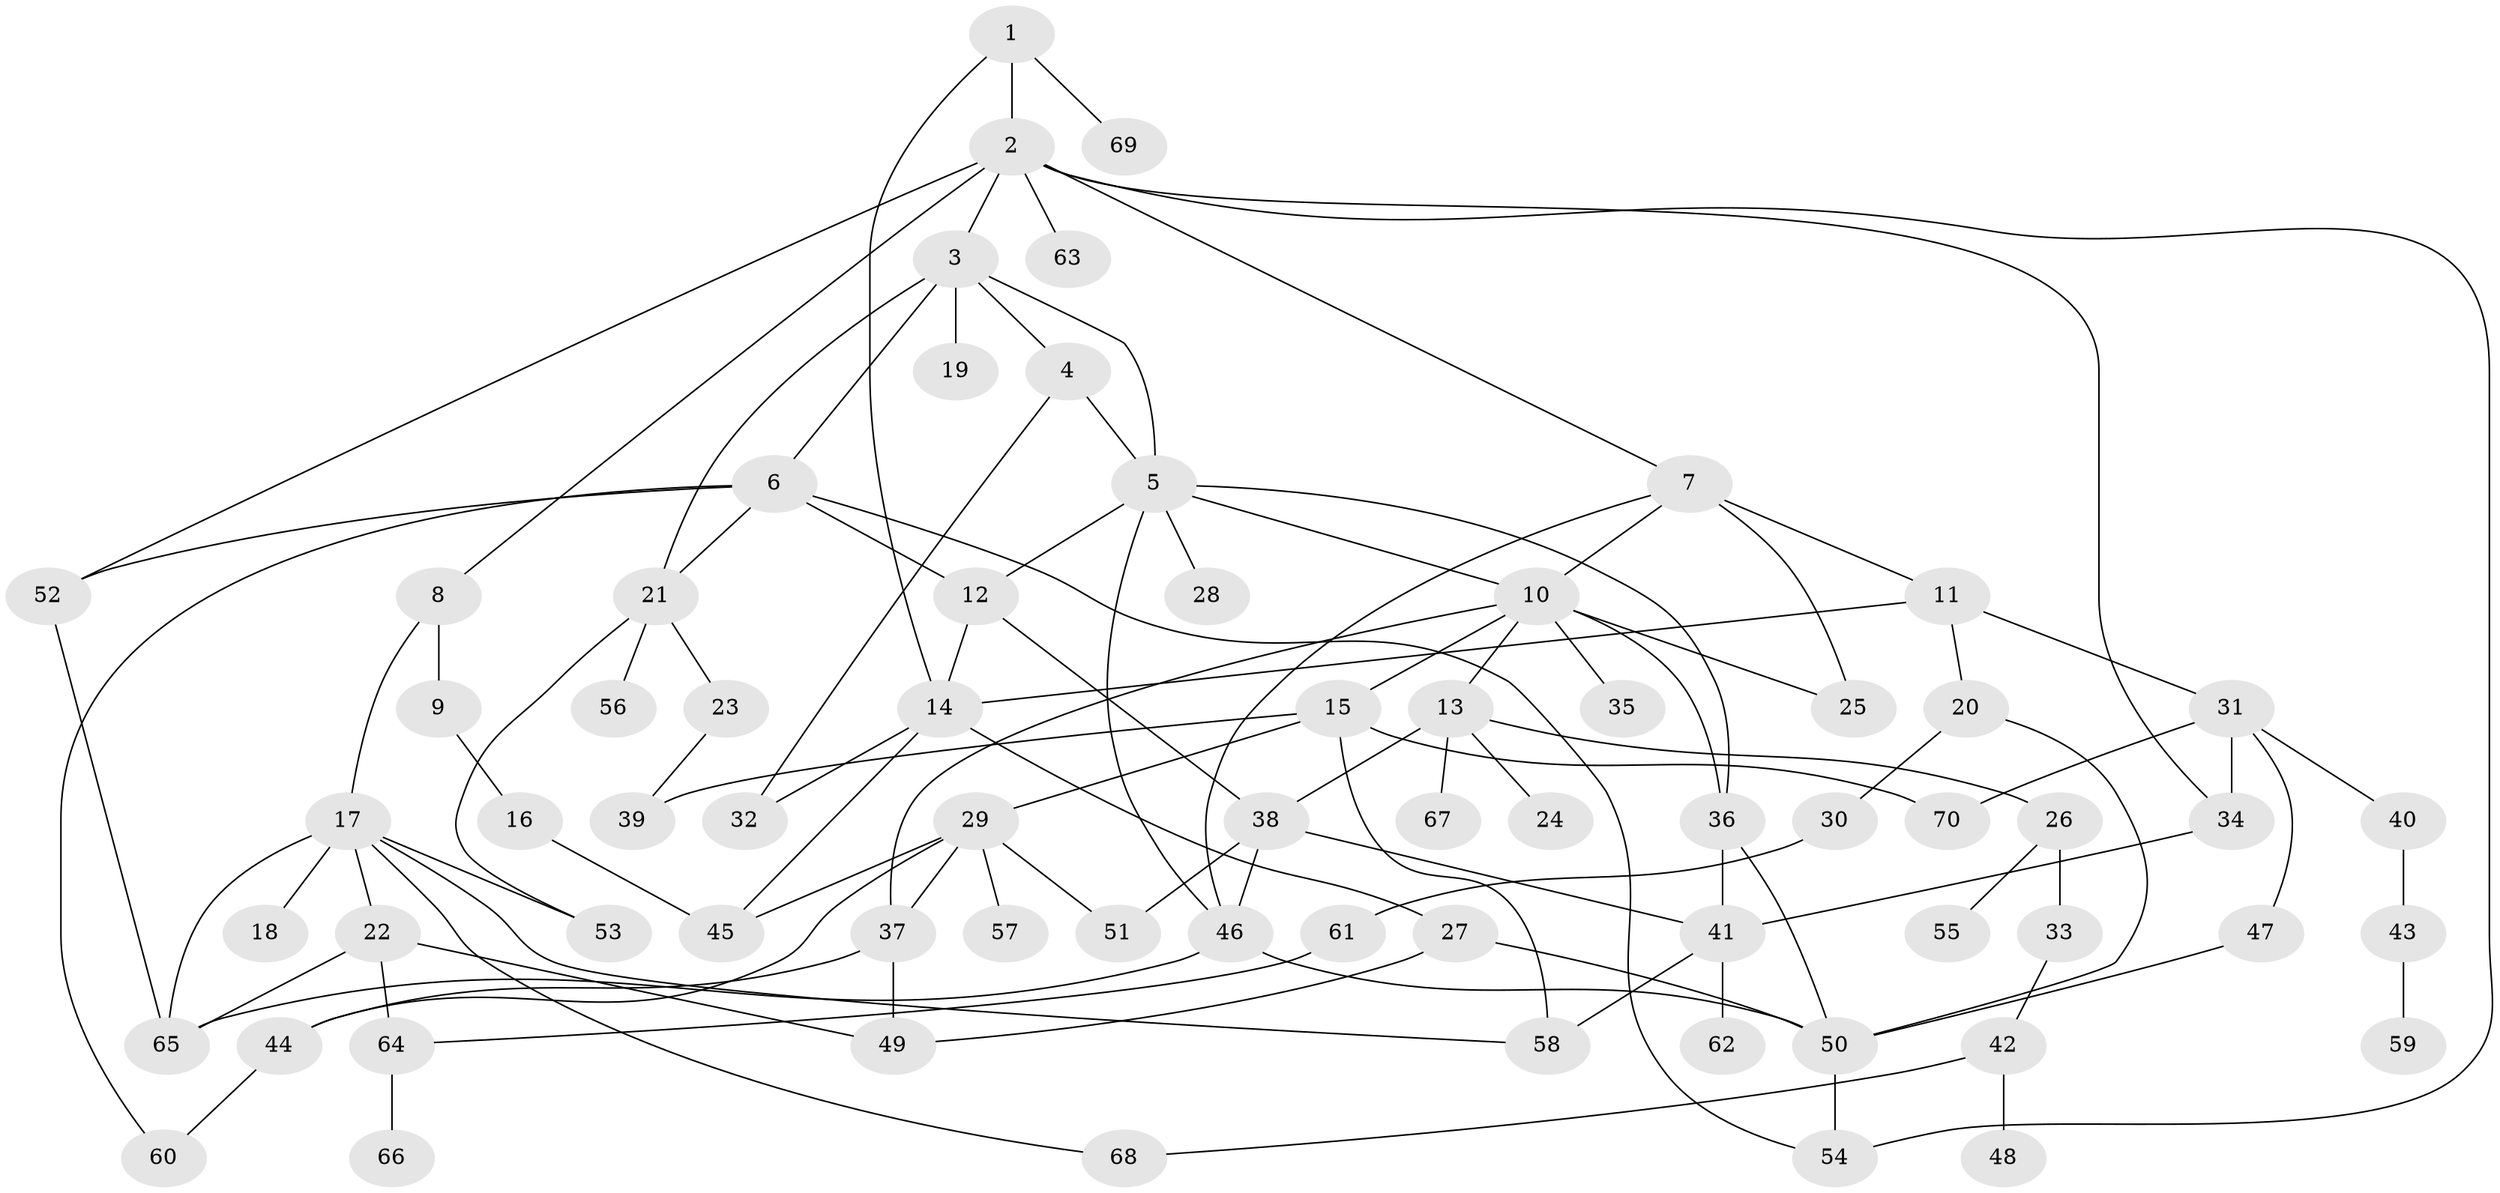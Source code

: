 // original degree distribution, {3: 0.22302158273381295, 9: 0.014388489208633094, 7: 0.02158273381294964, 5: 0.050359712230215826, 2: 0.2589928057553957, 6: 0.04316546762589928, 1: 0.30935251798561153, 4: 0.07913669064748201}
// Generated by graph-tools (version 1.1) at 2025/34/03/09/25 02:34:08]
// undirected, 70 vertices, 109 edges
graph export_dot {
graph [start="1"]
  node [color=gray90,style=filled];
  1;
  2;
  3;
  4;
  5;
  6;
  7;
  8;
  9;
  10;
  11;
  12;
  13;
  14;
  15;
  16;
  17;
  18;
  19;
  20;
  21;
  22;
  23;
  24;
  25;
  26;
  27;
  28;
  29;
  30;
  31;
  32;
  33;
  34;
  35;
  36;
  37;
  38;
  39;
  40;
  41;
  42;
  43;
  44;
  45;
  46;
  47;
  48;
  49;
  50;
  51;
  52;
  53;
  54;
  55;
  56;
  57;
  58;
  59;
  60;
  61;
  62;
  63;
  64;
  65;
  66;
  67;
  68;
  69;
  70;
  1 -- 2 [weight=1.0];
  1 -- 14 [weight=1.0];
  1 -- 69 [weight=1.0];
  2 -- 3 [weight=1.0];
  2 -- 7 [weight=1.0];
  2 -- 8 [weight=1.0];
  2 -- 34 [weight=1.0];
  2 -- 52 [weight=1.0];
  2 -- 54 [weight=1.0];
  2 -- 63 [weight=1.0];
  3 -- 4 [weight=1.0];
  3 -- 5 [weight=1.0];
  3 -- 6 [weight=1.0];
  3 -- 19 [weight=1.0];
  3 -- 21 [weight=1.0];
  4 -- 5 [weight=1.0];
  4 -- 32 [weight=1.0];
  5 -- 10 [weight=1.0];
  5 -- 12 [weight=1.0];
  5 -- 28 [weight=3.0];
  5 -- 36 [weight=1.0];
  5 -- 46 [weight=3.0];
  6 -- 12 [weight=1.0];
  6 -- 21 [weight=1.0];
  6 -- 52 [weight=1.0];
  6 -- 54 [weight=1.0];
  6 -- 60 [weight=1.0];
  7 -- 10 [weight=1.0];
  7 -- 11 [weight=1.0];
  7 -- 25 [weight=2.0];
  7 -- 46 [weight=1.0];
  8 -- 9 [weight=1.0];
  8 -- 17 [weight=1.0];
  9 -- 16 [weight=3.0];
  10 -- 13 [weight=1.0];
  10 -- 15 [weight=1.0];
  10 -- 25 [weight=1.0];
  10 -- 35 [weight=1.0];
  10 -- 36 [weight=1.0];
  10 -- 37 [weight=1.0];
  11 -- 14 [weight=1.0];
  11 -- 20 [weight=1.0];
  11 -- 31 [weight=1.0];
  12 -- 14 [weight=1.0];
  12 -- 38 [weight=1.0];
  13 -- 24 [weight=1.0];
  13 -- 26 [weight=1.0];
  13 -- 38 [weight=1.0];
  13 -- 67 [weight=1.0];
  14 -- 27 [weight=1.0];
  14 -- 32 [weight=1.0];
  14 -- 45 [weight=1.0];
  15 -- 29 [weight=1.0];
  15 -- 39 [weight=1.0];
  15 -- 58 [weight=1.0];
  15 -- 70 [weight=1.0];
  16 -- 45 [weight=1.0];
  17 -- 18 [weight=2.0];
  17 -- 22 [weight=1.0];
  17 -- 53 [weight=1.0];
  17 -- 58 [weight=1.0];
  17 -- 65 [weight=1.0];
  17 -- 68 [weight=1.0];
  20 -- 30 [weight=1.0];
  20 -- 50 [weight=1.0];
  21 -- 23 [weight=1.0];
  21 -- 53 [weight=1.0];
  21 -- 56 [weight=2.0];
  22 -- 49 [weight=1.0];
  22 -- 64 [weight=1.0];
  22 -- 65 [weight=1.0];
  23 -- 39 [weight=1.0];
  26 -- 33 [weight=1.0];
  26 -- 55 [weight=1.0];
  27 -- 49 [weight=1.0];
  27 -- 50 [weight=1.0];
  29 -- 37 [weight=1.0];
  29 -- 44 [weight=1.0];
  29 -- 45 [weight=1.0];
  29 -- 51 [weight=1.0];
  29 -- 57 [weight=1.0];
  30 -- 61 [weight=1.0];
  31 -- 34 [weight=1.0];
  31 -- 40 [weight=1.0];
  31 -- 47 [weight=1.0];
  31 -- 70 [weight=1.0];
  33 -- 42 [weight=1.0];
  34 -- 41 [weight=1.0];
  36 -- 41 [weight=2.0];
  36 -- 50 [weight=1.0];
  37 -- 44 [weight=1.0];
  37 -- 49 [weight=1.0];
  38 -- 41 [weight=1.0];
  38 -- 46 [weight=1.0];
  38 -- 51 [weight=1.0];
  40 -- 43 [weight=1.0];
  41 -- 58 [weight=2.0];
  41 -- 62 [weight=1.0];
  42 -- 48 [weight=1.0];
  42 -- 68 [weight=1.0];
  43 -- 59 [weight=1.0];
  44 -- 60 [weight=1.0];
  46 -- 50 [weight=1.0];
  46 -- 65 [weight=1.0];
  47 -- 50 [weight=1.0];
  50 -- 54 [weight=1.0];
  52 -- 65 [weight=1.0];
  61 -- 64 [weight=1.0];
  64 -- 66 [weight=1.0];
}

